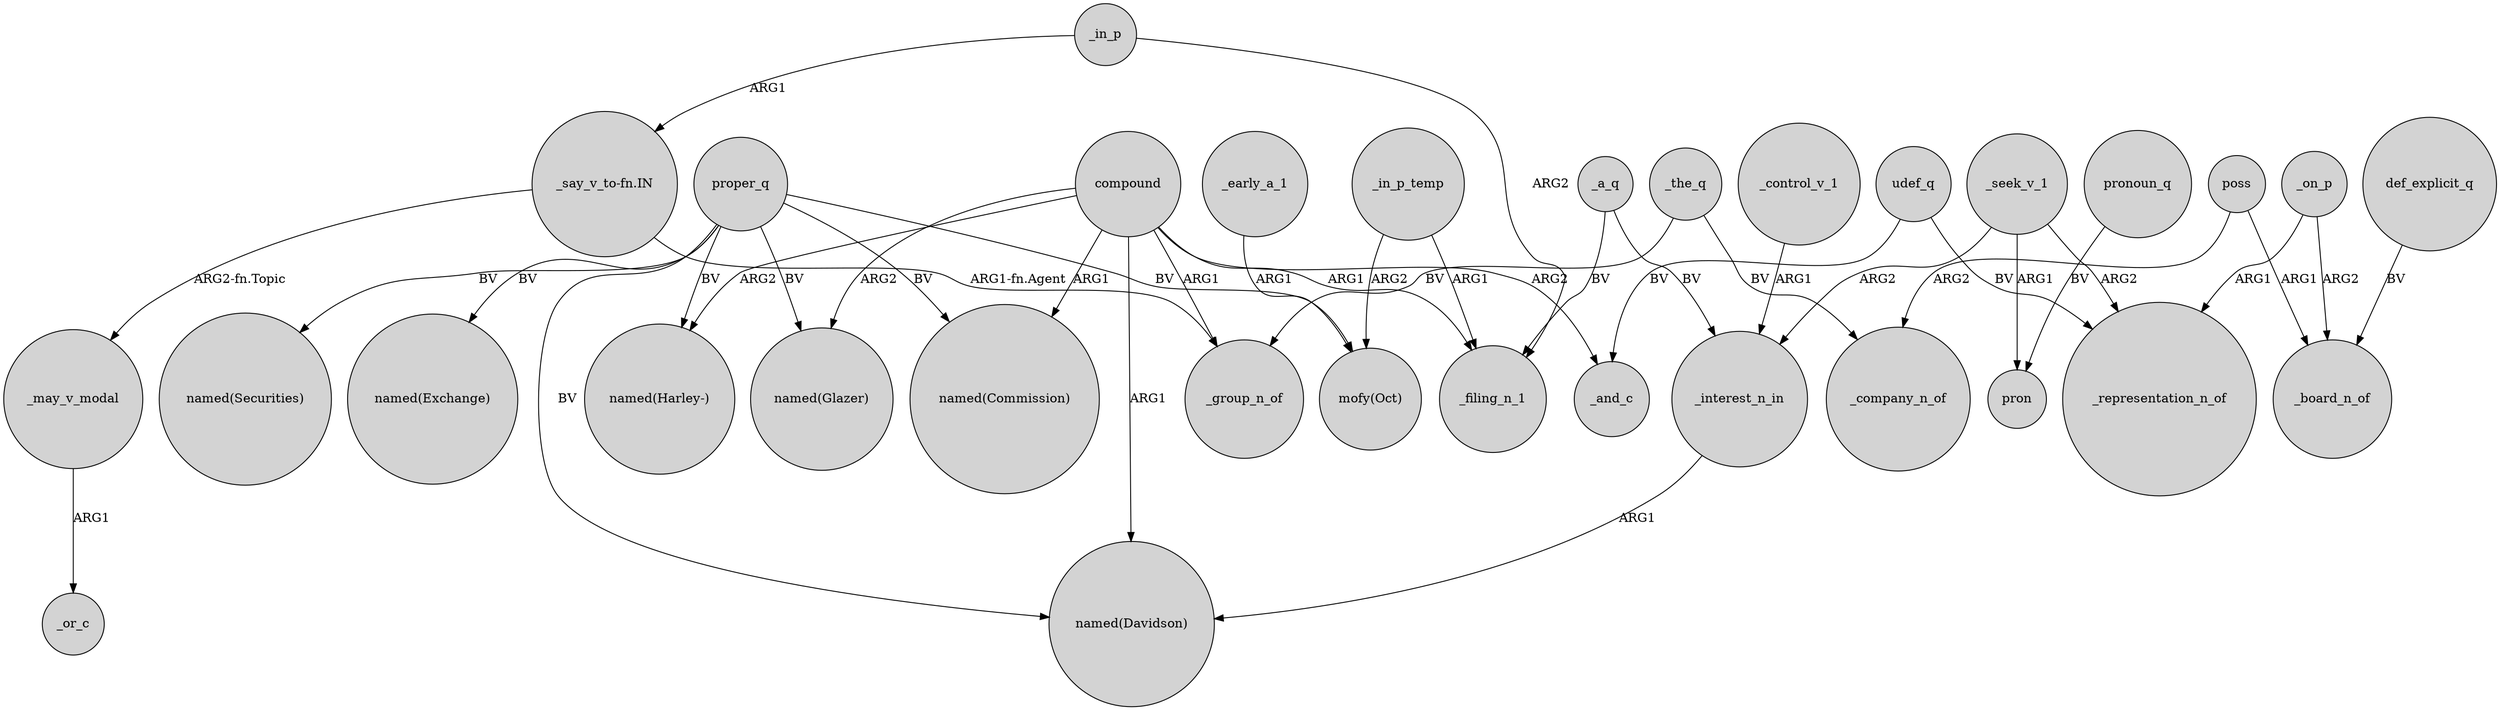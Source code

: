digraph {
	node [shape=circle style=filled]
	"_say_v_to-fn.IN" -> _group_n_of [label="ARG1-fn.Agent"]
	_seek_v_1 -> _interest_n_in [label=ARG2]
	_a_q -> _interest_n_in [label=BV]
	compound -> "named(Glazer)" [label=ARG2]
	compound -> _filing_n_1 [label=ARG1]
	compound -> "named(Harley-)" [label=ARG2]
	compound -> "named(Commission)" [label=ARG1]
	_may_v_modal -> _or_c [label=ARG1]
	proper_q -> "named(Commission)" [label=BV]
	_in_p -> "_say_v_to-fn.IN" [label=ARG1]
	proper_q -> "named(Glazer)" [label=BV]
	poss -> _board_n_of [label=ARG1]
	_in_p_temp -> "mofy(Oct)" [label=ARG2]
	def_explicit_q -> _board_n_of [label=BV]
	proper_q -> "mofy(Oct)" [label=BV]
	proper_q -> "named(Exchange)" [label=BV]
	_the_q -> _group_n_of [label=BV]
	_in_p_temp -> _filing_n_1 [label=ARG1]
	_the_q -> _company_n_of [label=BV]
	_seek_v_1 -> _representation_n_of [label=ARG2]
	pronoun_q -> pron [label=BV]
	compound -> _and_c [label=ARG2]
	"_say_v_to-fn.IN" -> _may_v_modal [label="ARG2-fn.Topic"]
	_on_p -> _representation_n_of [label=ARG1]
	_interest_n_in -> "named(Davidson)" [label=ARG1]
	_a_q -> _filing_n_1 [label=BV]
	_seek_v_1 -> pron [label=ARG1]
	proper_q -> "named(Securities)" [label=BV]
	proper_q -> "named(Harley-)" [label=BV]
	udef_q -> _representation_n_of [label=BV]
	_on_p -> _board_n_of [label=ARG2]
	_control_v_1 -> _interest_n_in [label=ARG1]
	_in_p -> _filing_n_1 [label=ARG2]
	poss -> _company_n_of [label=ARG2]
	_early_a_1 -> "mofy(Oct)" [label=ARG1]
	proper_q -> "named(Davidson)" [label=BV]
	compound -> "named(Davidson)" [label=ARG1]
	udef_q -> _and_c [label=BV]
	compound -> _group_n_of [label=ARG1]
}
